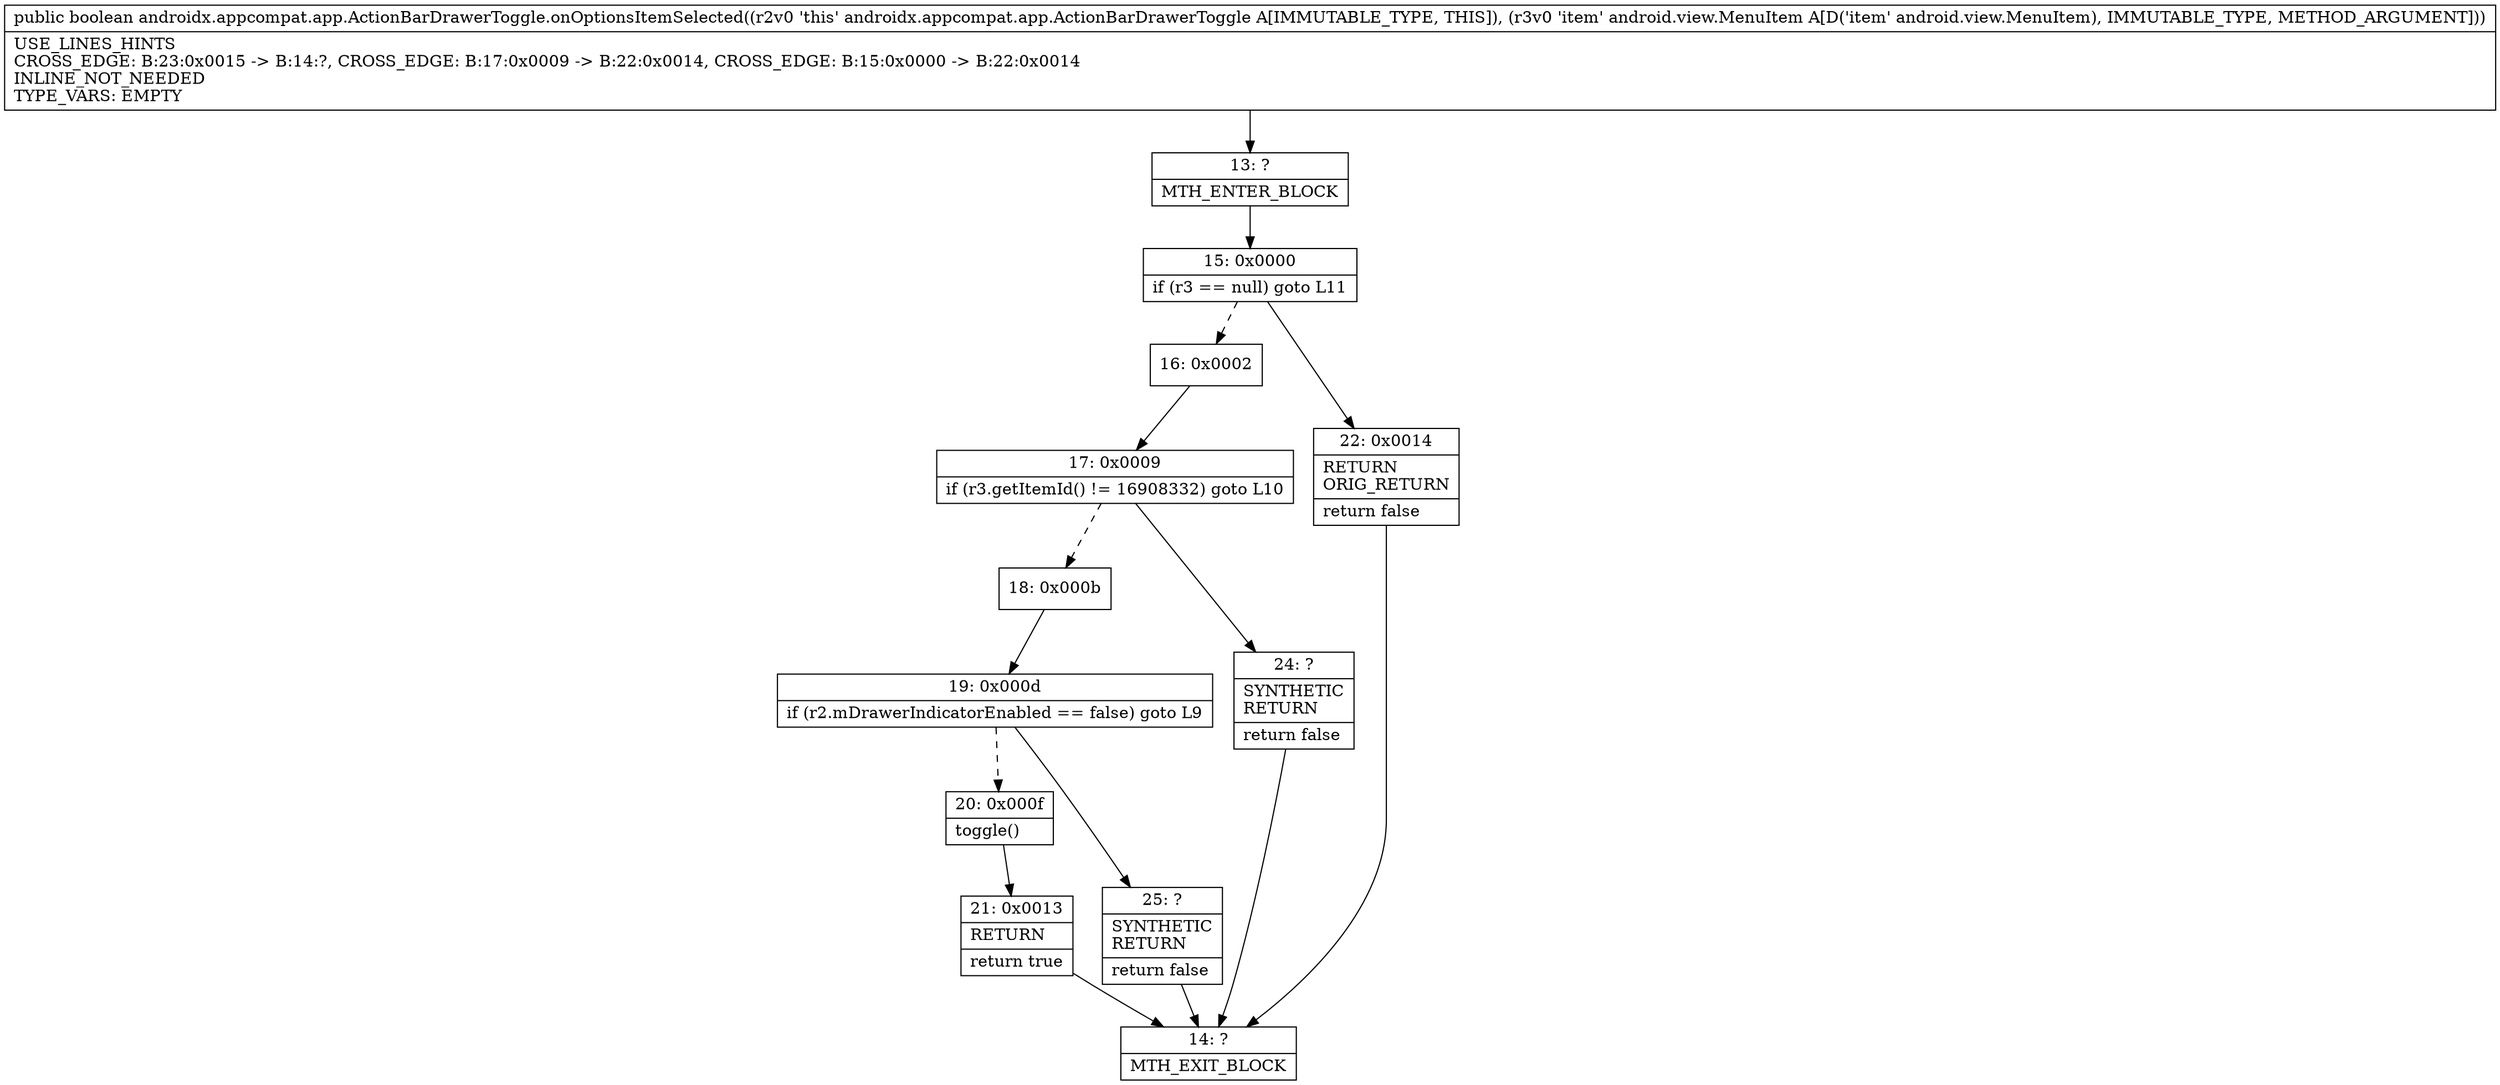 digraph "CFG forandroidx.appcompat.app.ActionBarDrawerToggle.onOptionsItemSelected(Landroid\/view\/MenuItem;)Z" {
Node_13 [shape=record,label="{13\:\ ?|MTH_ENTER_BLOCK\l}"];
Node_15 [shape=record,label="{15\:\ 0x0000|if (r3 == null) goto L11\l}"];
Node_16 [shape=record,label="{16\:\ 0x0002}"];
Node_17 [shape=record,label="{17\:\ 0x0009|if (r3.getItemId() != 16908332) goto L10\l}"];
Node_18 [shape=record,label="{18\:\ 0x000b}"];
Node_19 [shape=record,label="{19\:\ 0x000d|if (r2.mDrawerIndicatorEnabled == false) goto L9\l}"];
Node_20 [shape=record,label="{20\:\ 0x000f|toggle()\l}"];
Node_21 [shape=record,label="{21\:\ 0x0013|RETURN\l|return true\l}"];
Node_14 [shape=record,label="{14\:\ ?|MTH_EXIT_BLOCK\l}"];
Node_25 [shape=record,label="{25\:\ ?|SYNTHETIC\lRETURN\l|return false\l}"];
Node_24 [shape=record,label="{24\:\ ?|SYNTHETIC\lRETURN\l|return false\l}"];
Node_22 [shape=record,label="{22\:\ 0x0014|RETURN\lORIG_RETURN\l|return false\l}"];
MethodNode[shape=record,label="{public boolean androidx.appcompat.app.ActionBarDrawerToggle.onOptionsItemSelected((r2v0 'this' androidx.appcompat.app.ActionBarDrawerToggle A[IMMUTABLE_TYPE, THIS]), (r3v0 'item' android.view.MenuItem A[D('item' android.view.MenuItem), IMMUTABLE_TYPE, METHOD_ARGUMENT]))  | USE_LINES_HINTS\lCROSS_EDGE: B:23:0x0015 \-\> B:14:?, CROSS_EDGE: B:17:0x0009 \-\> B:22:0x0014, CROSS_EDGE: B:15:0x0000 \-\> B:22:0x0014\lINLINE_NOT_NEEDED\lTYPE_VARS: EMPTY\l}"];
MethodNode -> Node_13;Node_13 -> Node_15;
Node_15 -> Node_16[style=dashed];
Node_15 -> Node_22;
Node_16 -> Node_17;
Node_17 -> Node_18[style=dashed];
Node_17 -> Node_24;
Node_18 -> Node_19;
Node_19 -> Node_20[style=dashed];
Node_19 -> Node_25;
Node_20 -> Node_21;
Node_21 -> Node_14;
Node_25 -> Node_14;
Node_24 -> Node_14;
Node_22 -> Node_14;
}

